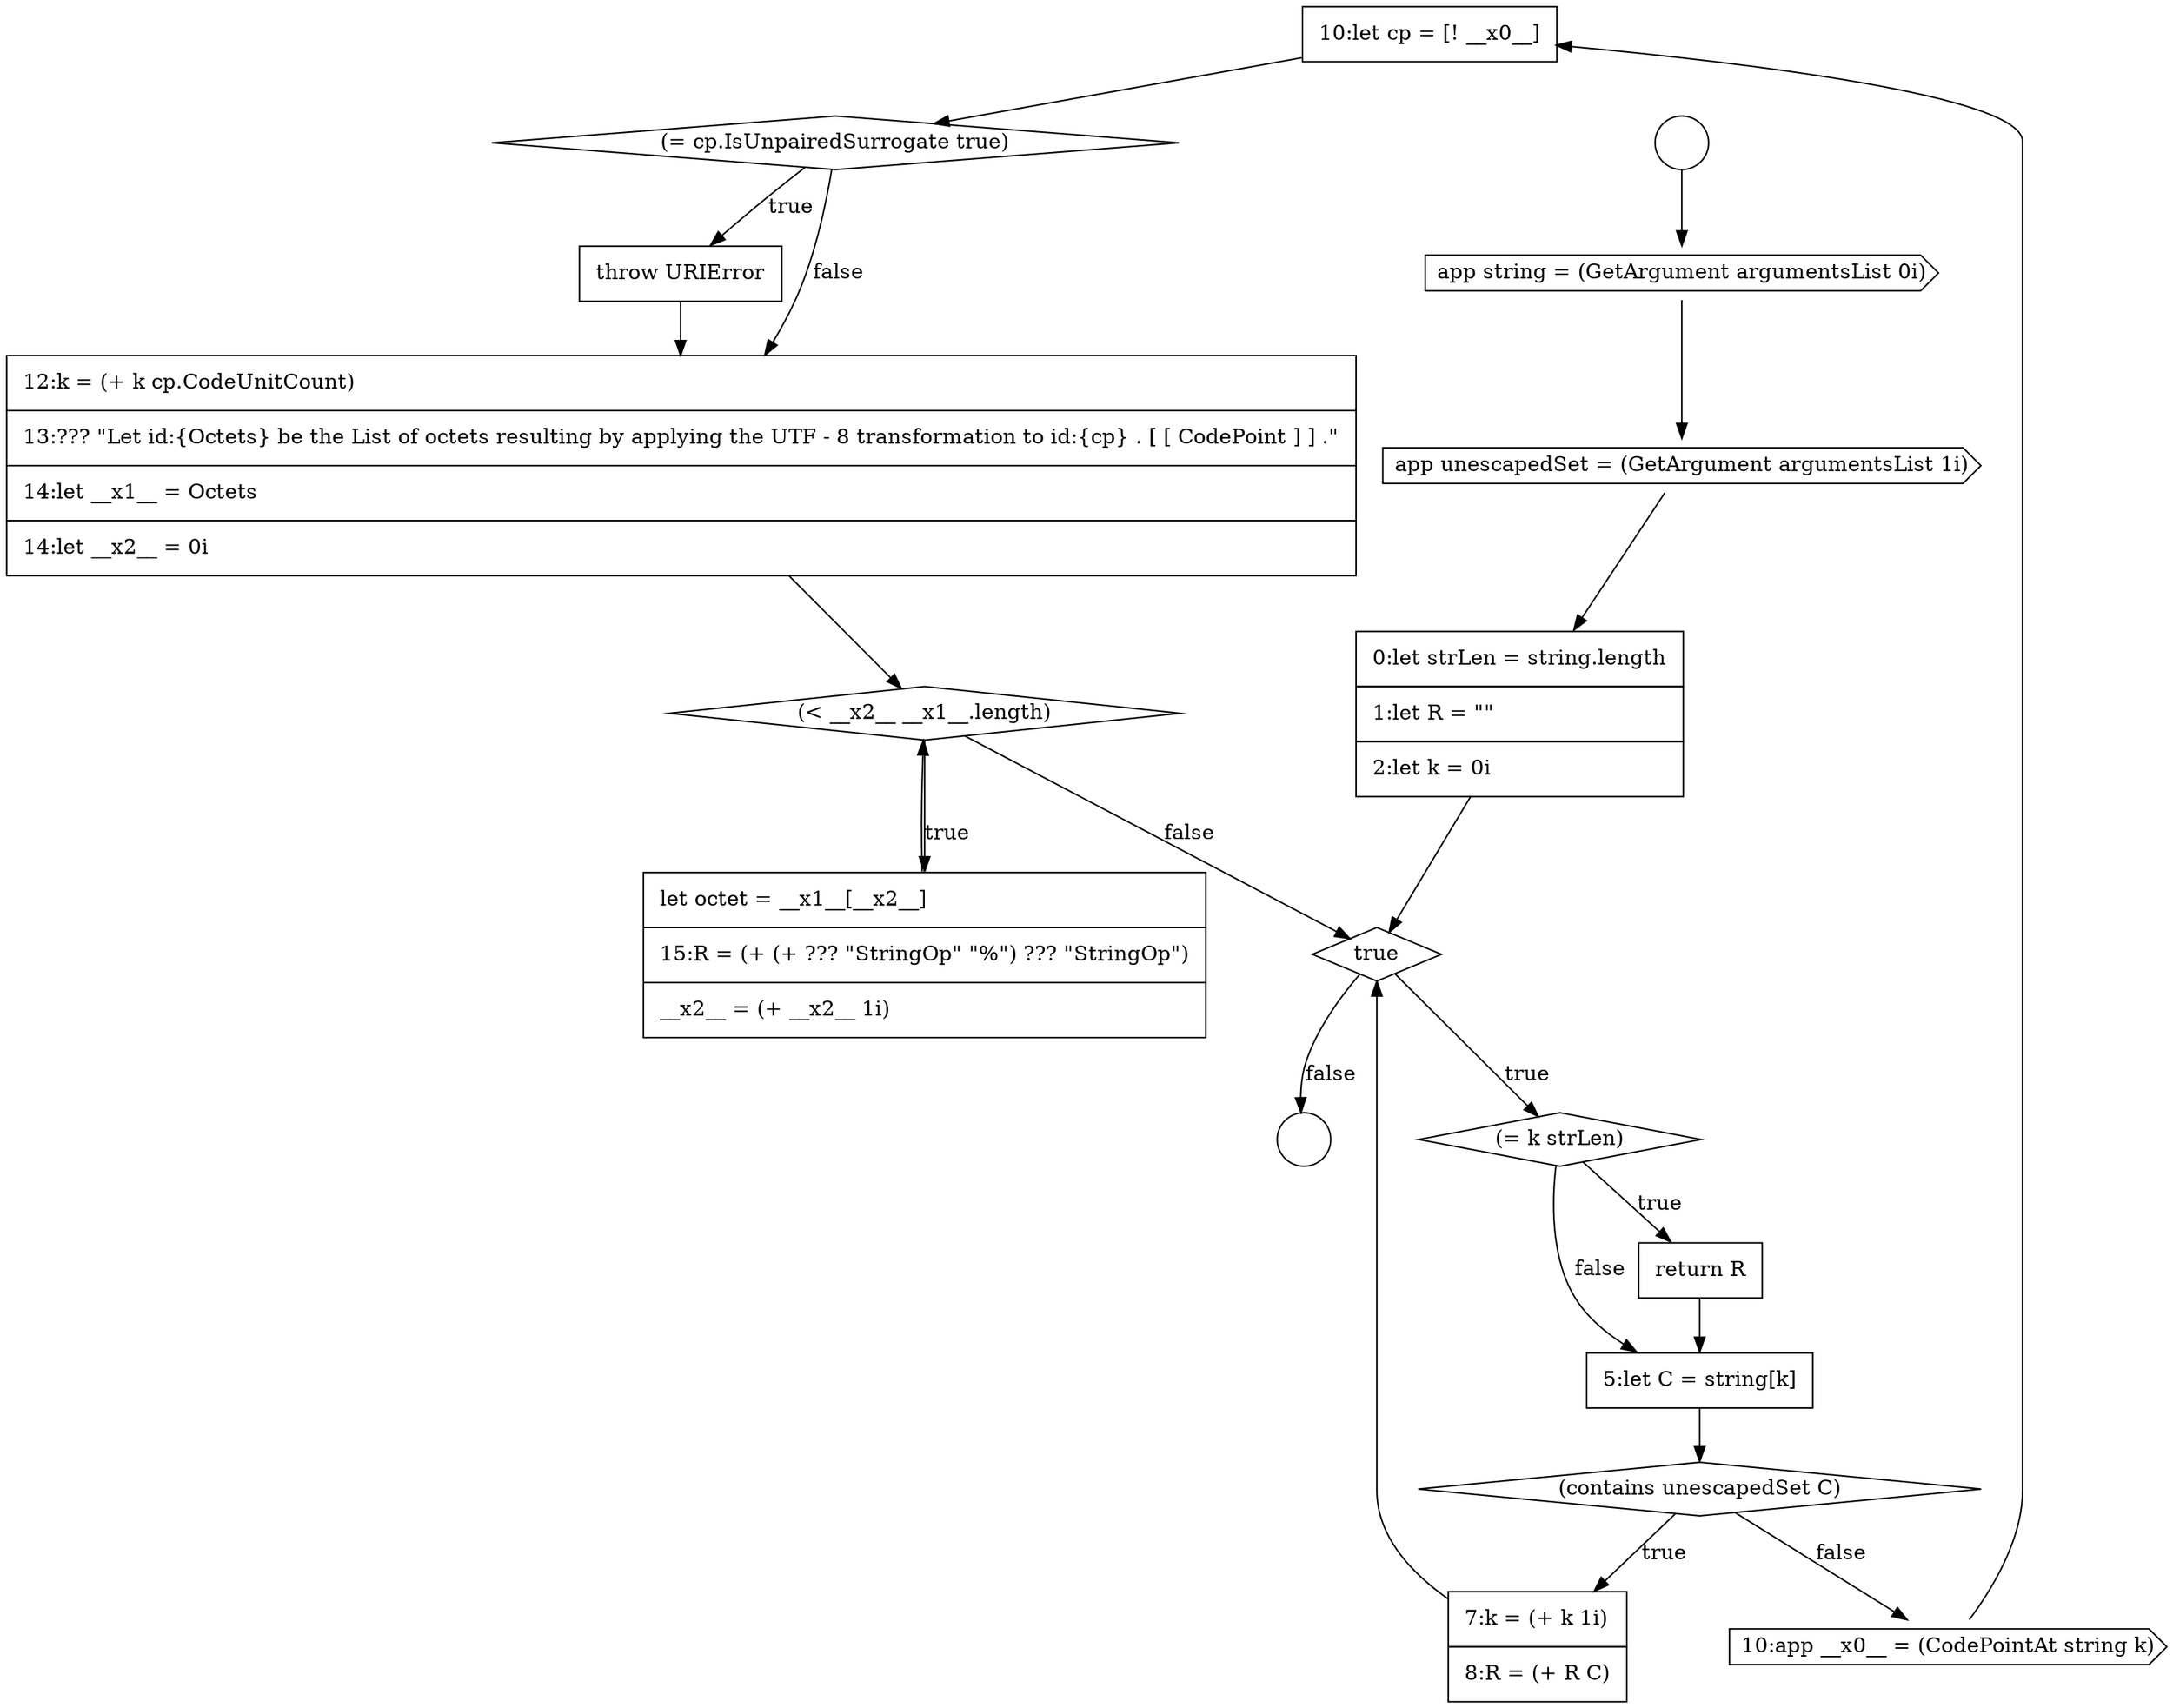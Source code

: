 digraph {
  node12221 [shape=none, margin=0, label=<<font color="black">
    <table border="0" cellborder="1" cellspacing="0" cellpadding="10">
      <tr><td align="left">10:let cp = [! __x0__]</td></tr>
    </table>
  </font>> color="black" fillcolor="white" style=filled]
  node12215 [shape=diamond, label=<<font color="black">(= k strLen)</font>> color="black" fillcolor="white" style=filled]
  node12211 [shape=cds, label=<<font color="black">app string = (GetArgument argumentsList 0i)</font>> color="black" fillcolor="white" style=filled]
  node12223 [shape=none, margin=0, label=<<font color="black">
    <table border="0" cellborder="1" cellspacing="0" cellpadding="10">
      <tr><td align="left">throw URIError</td></tr>
    </table>
  </font>> color="black" fillcolor="white" style=filled]
  node12218 [shape=diamond, label=<<font color="black">(contains unescapedSet C)</font>> color="black" fillcolor="white" style=filled]
  node12214 [shape=diamond, label=<<font color="black">true</font>> color="black" fillcolor="white" style=filled]
  node12224 [shape=none, margin=0, label=<<font color="black">
    <table border="0" cellborder="1" cellspacing="0" cellpadding="10">
      <tr><td align="left">12:k = (+ k cp.CodeUnitCount)</td></tr>
      <tr><td align="left">13:??? &quot;Let id:{Octets} be the List of octets resulting by applying the UTF - 8 transformation to id:{cp} . [ [ CodePoint ] ] .&quot;</td></tr>
      <tr><td align="left">14:let __x1__ = Octets</td></tr>
      <tr><td align="left">14:let __x2__ = 0i</td></tr>
    </table>
  </font>> color="black" fillcolor="white" style=filled]
  node12219 [shape=none, margin=0, label=<<font color="black">
    <table border="0" cellborder="1" cellspacing="0" cellpadding="10">
      <tr><td align="left">7:k = (+ k 1i)</td></tr>
      <tr><td align="left">8:R = (+ R C)</td></tr>
    </table>
  </font>> color="black" fillcolor="white" style=filled]
  node12226 [shape=none, margin=0, label=<<font color="black">
    <table border="0" cellborder="1" cellspacing="0" cellpadding="10">
      <tr><td align="left">let octet = __x1__[__x2__]</td></tr>
      <tr><td align="left">15:R = (+ (+ ??? &quot;StringOp&quot; &quot;%&quot;) ??? &quot;StringOp&quot;)</td></tr>
      <tr><td align="left">__x2__ = (+ __x2__ 1i)</td></tr>
    </table>
  </font>> color="black" fillcolor="white" style=filled]
  node12209 [shape=circle label=" " color="black" fillcolor="white" style=filled]
  node12213 [shape=none, margin=0, label=<<font color="black">
    <table border="0" cellborder="1" cellspacing="0" cellpadding="10">
      <tr><td align="left">0:let strLen = string.length</td></tr>
      <tr><td align="left">1:let R = &quot;&quot;</td></tr>
      <tr><td align="left">2:let k = 0i</td></tr>
    </table>
  </font>> color="black" fillcolor="white" style=filled]
  node12220 [shape=cds, label=<<font color="black">10:app __x0__ = (CodePointAt string k)</font>> color="black" fillcolor="white" style=filled]
  node12225 [shape=diamond, label=<<font color="black">(&lt; __x2__ __x1__.length)</font>> color="black" fillcolor="white" style=filled]
  node12212 [shape=cds, label=<<font color="black">app unescapedSet = (GetArgument argumentsList 1i)</font>> color="black" fillcolor="white" style=filled]
  node12217 [shape=none, margin=0, label=<<font color="black">
    <table border="0" cellborder="1" cellspacing="0" cellpadding="10">
      <tr><td align="left">5:let C = string[k]</td></tr>
    </table>
  </font>> color="black" fillcolor="white" style=filled]
  node12222 [shape=diamond, label=<<font color="black">(= cp.IsUnpairedSurrogate true)</font>> color="black" fillcolor="white" style=filled]
  node12216 [shape=none, margin=0, label=<<font color="black">
    <table border="0" cellborder="1" cellspacing="0" cellpadding="10">
      <tr><td align="left">return R</td></tr>
    </table>
  </font>> color="black" fillcolor="white" style=filled]
  node12210 [shape=circle label=" " color="black" fillcolor="white" style=filled]
  node12213 -> node12214 [ color="black"]
  node12220 -> node12221 [ color="black"]
  node12217 -> node12218 [ color="black"]
  node12222 -> node12223 [label=<<font color="black">true</font>> color="black"]
  node12222 -> node12224 [label=<<font color="black">false</font>> color="black"]
  node12211 -> node12212 [ color="black"]
  node12223 -> node12224 [ color="black"]
  node12225 -> node12226 [label=<<font color="black">true</font>> color="black"]
  node12225 -> node12214 [label=<<font color="black">false</font>> color="black"]
  node12214 -> node12215 [label=<<font color="black">true</font>> color="black"]
  node12214 -> node12210 [label=<<font color="black">false</font>> color="black"]
  node12215 -> node12216 [label=<<font color="black">true</font>> color="black"]
  node12215 -> node12217 [label=<<font color="black">false</font>> color="black"]
  node12212 -> node12213 [ color="black"]
  node12219 -> node12214 [ color="black"]
  node12218 -> node12219 [label=<<font color="black">true</font>> color="black"]
  node12218 -> node12220 [label=<<font color="black">false</font>> color="black"]
  node12216 -> node12217 [ color="black"]
  node12226 -> node12225 [ color="black"]
  node12209 -> node12211 [ color="black"]
  node12224 -> node12225 [ color="black"]
  node12221 -> node12222 [ color="black"]
}
